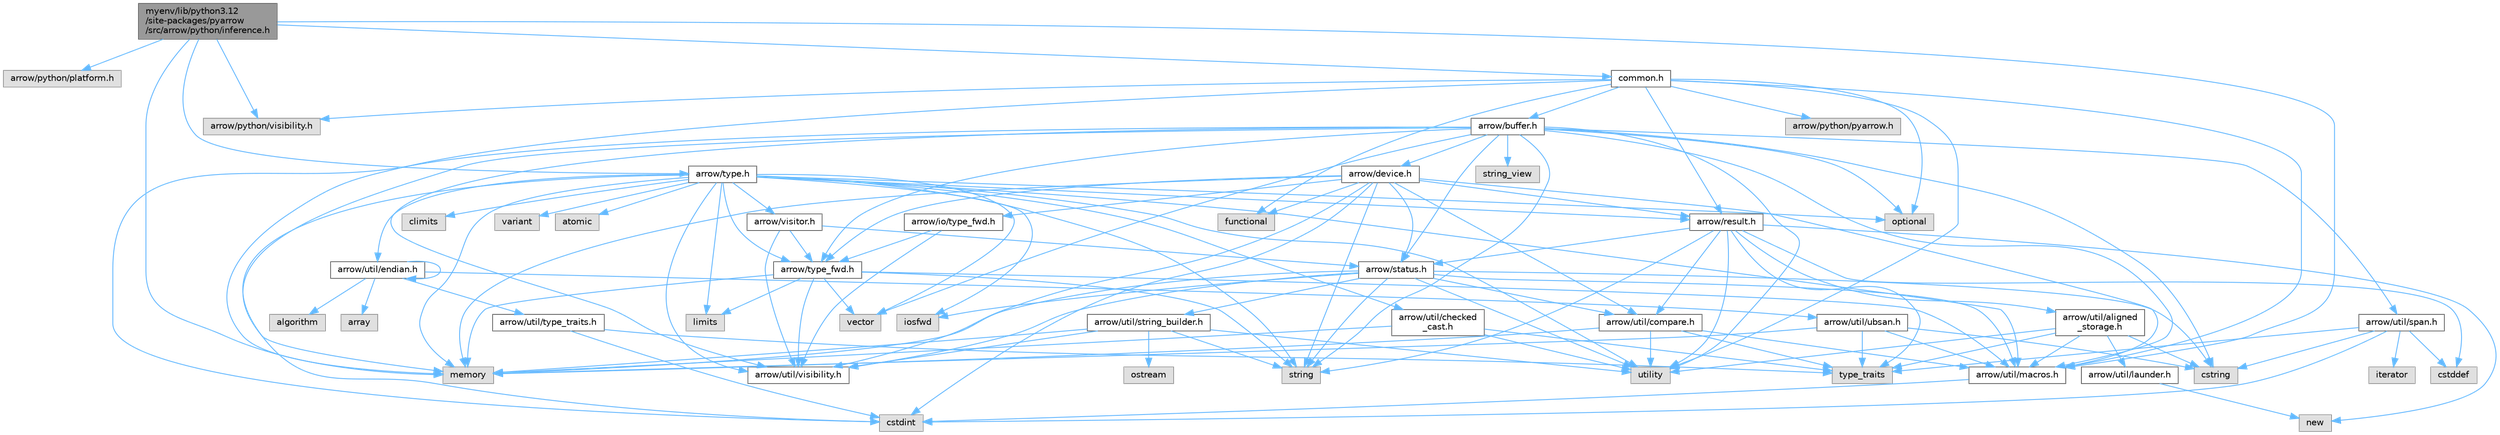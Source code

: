 digraph "myenv/lib/python3.12/site-packages/pyarrow/src/arrow/python/inference.h"
{
 // LATEX_PDF_SIZE
  bgcolor="transparent";
  edge [fontname=Helvetica,fontsize=10,labelfontname=Helvetica,labelfontsize=10];
  node [fontname=Helvetica,fontsize=10,shape=box,height=0.2,width=0.4];
  Node1 [id="Node000001",label="myenv/lib/python3.12\l/site-packages/pyarrow\l/src/arrow/python/inference.h",height=0.2,width=0.4,color="gray40", fillcolor="grey60", style="filled", fontcolor="black",tooltip=" "];
  Node1 -> Node2 [id="edge1_Node000001_Node000002",color="steelblue1",style="solid",tooltip=" "];
  Node2 [id="Node000002",label="arrow/python/platform.h",height=0.2,width=0.4,color="grey60", fillcolor="#E0E0E0", style="filled",tooltip=" "];
  Node1 -> Node3 [id="edge2_Node000001_Node000003",color="steelblue1",style="solid",tooltip=" "];
  Node3 [id="Node000003",label="memory",height=0.2,width=0.4,color="grey60", fillcolor="#E0E0E0", style="filled",tooltip=" "];
  Node1 -> Node4 [id="edge3_Node000001_Node000004",color="steelblue1",style="solid",tooltip=" "];
  Node4 [id="Node000004",label="arrow/python/visibility.h",height=0.2,width=0.4,color="grey60", fillcolor="#E0E0E0", style="filled",tooltip=" "];
  Node1 -> Node5 [id="edge4_Node000001_Node000005",color="steelblue1",style="solid",tooltip=" "];
  Node5 [id="Node000005",label="arrow/type.h",height=0.2,width=0.4,color="grey40", fillcolor="white", style="filled",URL="$type_8h.html",tooltip=" "];
  Node5 -> Node6 [id="edge5_Node000005_Node000006",color="steelblue1",style="solid",tooltip=" "];
  Node6 [id="Node000006",label="atomic",height=0.2,width=0.4,color="grey60", fillcolor="#E0E0E0", style="filled",tooltip=" "];
  Node5 -> Node7 [id="edge6_Node000005_Node000007",color="steelblue1",style="solid",tooltip=" "];
  Node7 [id="Node000007",label="climits",height=0.2,width=0.4,color="grey60", fillcolor="#E0E0E0", style="filled",tooltip=" "];
  Node5 -> Node8 [id="edge7_Node000005_Node000008",color="steelblue1",style="solid",tooltip=" "];
  Node8 [id="Node000008",label="cstdint",height=0.2,width=0.4,color="grey60", fillcolor="#E0E0E0", style="filled",tooltip=" "];
  Node5 -> Node9 [id="edge8_Node000005_Node000009",color="steelblue1",style="solid",tooltip=" "];
  Node9 [id="Node000009",label="iosfwd",height=0.2,width=0.4,color="grey60", fillcolor="#E0E0E0", style="filled",tooltip=" "];
  Node5 -> Node10 [id="edge9_Node000005_Node000010",color="steelblue1",style="solid",tooltip=" "];
  Node10 [id="Node000010",label="limits",height=0.2,width=0.4,color="grey60", fillcolor="#E0E0E0", style="filled",tooltip=" "];
  Node5 -> Node3 [id="edge10_Node000005_Node000003",color="steelblue1",style="solid",tooltip=" "];
  Node5 -> Node11 [id="edge11_Node000005_Node000011",color="steelblue1",style="solid",tooltip=" "];
  Node11 [id="Node000011",label="optional",height=0.2,width=0.4,color="grey60", fillcolor="#E0E0E0", style="filled",tooltip=" "];
  Node5 -> Node12 [id="edge12_Node000005_Node000012",color="steelblue1",style="solid",tooltip=" "];
  Node12 [id="Node000012",label="string",height=0.2,width=0.4,color="grey60", fillcolor="#E0E0E0", style="filled",tooltip=" "];
  Node5 -> Node13 [id="edge13_Node000005_Node000013",color="steelblue1",style="solid",tooltip=" "];
  Node13 [id="Node000013",label="utility",height=0.2,width=0.4,color="grey60", fillcolor="#E0E0E0", style="filled",tooltip=" "];
  Node5 -> Node14 [id="edge14_Node000005_Node000014",color="steelblue1",style="solid",tooltip=" "];
  Node14 [id="Node000014",label="variant",height=0.2,width=0.4,color="grey60", fillcolor="#E0E0E0", style="filled",tooltip=" "];
  Node5 -> Node15 [id="edge15_Node000005_Node000015",color="steelblue1",style="solid",tooltip=" "];
  Node15 [id="Node000015",label="vector",height=0.2,width=0.4,color="grey60", fillcolor="#E0E0E0", style="filled",tooltip=" "];
  Node5 -> Node16 [id="edge16_Node000005_Node000016",color="steelblue1",style="solid",tooltip=" "];
  Node16 [id="Node000016",label="arrow/result.h",height=0.2,width=0.4,color="grey40", fillcolor="white", style="filled",URL="$result_8h.html",tooltip=" "];
  Node16 -> Node17 [id="edge17_Node000016_Node000017",color="steelblue1",style="solid",tooltip=" "];
  Node17 [id="Node000017",label="cstddef",height=0.2,width=0.4,color="grey60", fillcolor="#E0E0E0", style="filled",tooltip=" "];
  Node16 -> Node18 [id="edge18_Node000016_Node000018",color="steelblue1",style="solid",tooltip=" "];
  Node18 [id="Node000018",label="new",height=0.2,width=0.4,color="grey60", fillcolor="#E0E0E0", style="filled",tooltip=" "];
  Node16 -> Node12 [id="edge19_Node000016_Node000012",color="steelblue1",style="solid",tooltip=" "];
  Node16 -> Node19 [id="edge20_Node000016_Node000019",color="steelblue1",style="solid",tooltip=" "];
  Node19 [id="Node000019",label="type_traits",height=0.2,width=0.4,color="grey60", fillcolor="#E0E0E0", style="filled",tooltip=" "];
  Node16 -> Node13 [id="edge21_Node000016_Node000013",color="steelblue1",style="solid",tooltip=" "];
  Node16 -> Node20 [id="edge22_Node000016_Node000020",color="steelblue1",style="solid",tooltip=" "];
  Node20 [id="Node000020",label="arrow/status.h",height=0.2,width=0.4,color="grey40", fillcolor="white", style="filled",URL="$status_8h.html",tooltip=" "];
  Node20 -> Node21 [id="edge23_Node000020_Node000021",color="steelblue1",style="solid",tooltip=" "];
  Node21 [id="Node000021",label="cstring",height=0.2,width=0.4,color="grey60", fillcolor="#E0E0E0", style="filled",tooltip=" "];
  Node20 -> Node9 [id="edge24_Node000020_Node000009",color="steelblue1",style="solid",tooltip=" "];
  Node20 -> Node3 [id="edge25_Node000020_Node000003",color="steelblue1",style="solid",tooltip=" "];
  Node20 -> Node12 [id="edge26_Node000020_Node000012",color="steelblue1",style="solid",tooltip=" "];
  Node20 -> Node13 [id="edge27_Node000020_Node000013",color="steelblue1",style="solid",tooltip=" "];
  Node20 -> Node22 [id="edge28_Node000020_Node000022",color="steelblue1",style="solid",tooltip=" "];
  Node22 [id="Node000022",label="arrow/util/compare.h",height=0.2,width=0.4,color="grey40", fillcolor="white", style="filled",URL="$util_2compare_8h.html",tooltip=" "];
  Node22 -> Node3 [id="edge29_Node000022_Node000003",color="steelblue1",style="solid",tooltip=" "];
  Node22 -> Node19 [id="edge30_Node000022_Node000019",color="steelblue1",style="solid",tooltip=" "];
  Node22 -> Node13 [id="edge31_Node000022_Node000013",color="steelblue1",style="solid",tooltip=" "];
  Node22 -> Node23 [id="edge32_Node000022_Node000023",color="steelblue1",style="solid",tooltip=" "];
  Node23 [id="Node000023",label="arrow/util/macros.h",height=0.2,width=0.4,color="grey40", fillcolor="white", style="filled",URL="$macros_8h.html",tooltip=" "];
  Node23 -> Node8 [id="edge33_Node000023_Node000008",color="steelblue1",style="solid",tooltip=" "];
  Node20 -> Node23 [id="edge34_Node000020_Node000023",color="steelblue1",style="solid",tooltip=" "];
  Node20 -> Node24 [id="edge35_Node000020_Node000024",color="steelblue1",style="solid",tooltip=" "];
  Node24 [id="Node000024",label="arrow/util/string_builder.h",height=0.2,width=0.4,color="grey40", fillcolor="white", style="filled",URL="$string__builder_8h.html",tooltip=" "];
  Node24 -> Node3 [id="edge36_Node000024_Node000003",color="steelblue1",style="solid",tooltip=" "];
  Node24 -> Node25 [id="edge37_Node000024_Node000025",color="steelblue1",style="solid",tooltip=" "];
  Node25 [id="Node000025",label="ostream",height=0.2,width=0.4,color="grey60", fillcolor="#E0E0E0", style="filled",tooltip=" "];
  Node24 -> Node12 [id="edge38_Node000024_Node000012",color="steelblue1",style="solid",tooltip=" "];
  Node24 -> Node13 [id="edge39_Node000024_Node000013",color="steelblue1",style="solid",tooltip=" "];
  Node24 -> Node26 [id="edge40_Node000024_Node000026",color="steelblue1",style="solid",tooltip=" "];
  Node26 [id="Node000026",label="arrow/util/visibility.h",height=0.2,width=0.4,color="grey40", fillcolor="white", style="filled",URL="$include_2arrow_2util_2visibility_8h.html",tooltip=" "];
  Node20 -> Node26 [id="edge41_Node000020_Node000026",color="steelblue1",style="solid",tooltip=" "];
  Node16 -> Node27 [id="edge42_Node000016_Node000027",color="steelblue1",style="solid",tooltip=" "];
  Node27 [id="Node000027",label="arrow/util/aligned\l_storage.h",height=0.2,width=0.4,color="grey40", fillcolor="white", style="filled",URL="$aligned__storage_8h.html",tooltip=" "];
  Node27 -> Node21 [id="edge43_Node000027_Node000021",color="steelblue1",style="solid",tooltip=" "];
  Node27 -> Node19 [id="edge44_Node000027_Node000019",color="steelblue1",style="solid",tooltip=" "];
  Node27 -> Node13 [id="edge45_Node000027_Node000013",color="steelblue1",style="solid",tooltip=" "];
  Node27 -> Node28 [id="edge46_Node000027_Node000028",color="steelblue1",style="solid",tooltip=" "];
  Node28 [id="Node000028",label="arrow/util/launder.h",height=0.2,width=0.4,color="grey40", fillcolor="white", style="filled",URL="$launder_8h.html",tooltip=" "];
  Node28 -> Node18 [id="edge47_Node000028_Node000018",color="steelblue1",style="solid",tooltip=" "];
  Node27 -> Node23 [id="edge48_Node000027_Node000023",color="steelblue1",style="solid",tooltip=" "];
  Node16 -> Node22 [id="edge49_Node000016_Node000022",color="steelblue1",style="solid",tooltip=" "];
  Node5 -> Node29 [id="edge50_Node000005_Node000029",color="steelblue1",style="solid",tooltip=" "];
  Node29 [id="Node000029",label="arrow/type_fwd.h",height=0.2,width=0.4,color="grey40", fillcolor="white", style="filled",URL="$arrow_2type__fwd_8h.html",tooltip=" "];
  Node29 -> Node10 [id="edge51_Node000029_Node000010",color="steelblue1",style="solid",tooltip=" "];
  Node29 -> Node3 [id="edge52_Node000029_Node000003",color="steelblue1",style="solid",tooltip=" "];
  Node29 -> Node12 [id="edge53_Node000029_Node000012",color="steelblue1",style="solid",tooltip=" "];
  Node29 -> Node15 [id="edge54_Node000029_Node000015",color="steelblue1",style="solid",tooltip=" "];
  Node29 -> Node23 [id="edge55_Node000029_Node000023",color="steelblue1",style="solid",tooltip=" "];
  Node29 -> Node26 [id="edge56_Node000029_Node000026",color="steelblue1",style="solid",tooltip=" "];
  Node5 -> Node30 [id="edge57_Node000005_Node000030",color="steelblue1",style="solid",tooltip=" "];
  Node30 [id="Node000030",label="arrow/util/checked\l_cast.h",height=0.2,width=0.4,color="grey40", fillcolor="white", style="filled",URL="$checked__cast_8h.html",tooltip=" "];
  Node30 -> Node3 [id="edge58_Node000030_Node000003",color="steelblue1",style="solid",tooltip=" "];
  Node30 -> Node19 [id="edge59_Node000030_Node000019",color="steelblue1",style="solid",tooltip=" "];
  Node30 -> Node13 [id="edge60_Node000030_Node000013",color="steelblue1",style="solid",tooltip=" "];
  Node5 -> Node31 [id="edge61_Node000005_Node000031",color="steelblue1",style="solid",tooltip=" "];
  Node31 [id="Node000031",label="arrow/util/endian.h",height=0.2,width=0.4,color="grey40", fillcolor="white", style="filled",URL="$endian_8h.html",tooltip=" "];
  Node31 -> Node31 [id="edge62_Node000031_Node000031",color="steelblue1",style="solid",tooltip=" "];
  Node31 -> Node32 [id="edge63_Node000031_Node000032",color="steelblue1",style="solid",tooltip=" "];
  Node32 [id="Node000032",label="algorithm",height=0.2,width=0.4,color="grey60", fillcolor="#E0E0E0", style="filled",tooltip=" "];
  Node31 -> Node33 [id="edge64_Node000031_Node000033",color="steelblue1",style="solid",tooltip=" "];
  Node33 [id="Node000033",label="array",height=0.2,width=0.4,color="grey60", fillcolor="#E0E0E0", style="filled",tooltip=" "];
  Node31 -> Node34 [id="edge65_Node000031_Node000034",color="steelblue1",style="solid",tooltip=" "];
  Node34 [id="Node000034",label="arrow/util/type_traits.h",height=0.2,width=0.4,color="grey40", fillcolor="white", style="filled",URL="$include_2arrow_2util_2type__traits_8h.html",tooltip=" "];
  Node34 -> Node8 [id="edge66_Node000034_Node000008",color="steelblue1",style="solid",tooltip=" "];
  Node34 -> Node19 [id="edge67_Node000034_Node000019",color="steelblue1",style="solid",tooltip=" "];
  Node31 -> Node35 [id="edge68_Node000031_Node000035",color="steelblue1",style="solid",tooltip=" "];
  Node35 [id="Node000035",label="arrow/util/ubsan.h",height=0.2,width=0.4,color="grey40", fillcolor="white", style="filled",URL="$ubsan_8h.html",tooltip=" "];
  Node35 -> Node21 [id="edge69_Node000035_Node000021",color="steelblue1",style="solid",tooltip=" "];
  Node35 -> Node3 [id="edge70_Node000035_Node000003",color="steelblue1",style="solid",tooltip=" "];
  Node35 -> Node19 [id="edge71_Node000035_Node000019",color="steelblue1",style="solid",tooltip=" "];
  Node35 -> Node23 [id="edge72_Node000035_Node000023",color="steelblue1",style="solid",tooltip=" "];
  Node5 -> Node23 [id="edge73_Node000005_Node000023",color="steelblue1",style="solid",tooltip=" "];
  Node5 -> Node26 [id="edge74_Node000005_Node000026",color="steelblue1",style="solid",tooltip=" "];
  Node5 -> Node36 [id="edge75_Node000005_Node000036",color="steelblue1",style="solid",tooltip=" "];
  Node36 [id="Node000036",label="arrow/visitor.h",height=0.2,width=0.4,color="grey40", fillcolor="white", style="filled",URL="$visitor_8h.html",tooltip=" "];
  Node36 -> Node20 [id="edge76_Node000036_Node000020",color="steelblue1",style="solid",tooltip=" "];
  Node36 -> Node29 [id="edge77_Node000036_Node000029",color="steelblue1",style="solid",tooltip=" "];
  Node36 -> Node26 [id="edge78_Node000036_Node000026",color="steelblue1",style="solid",tooltip=" "];
  Node1 -> Node23 [id="edge79_Node000001_Node000023",color="steelblue1",style="solid",tooltip=" "];
  Node1 -> Node37 [id="edge80_Node000001_Node000037",color="steelblue1",style="solid",tooltip=" "];
  Node37 [id="Node000037",label="common.h",height=0.2,width=0.4,color="grey40", fillcolor="white", style="filled",URL="$src_2arrow_2python_2common_8h.html",tooltip=" "];
  Node37 -> Node38 [id="edge81_Node000037_Node000038",color="steelblue1",style="solid",tooltip=" "];
  Node38 [id="Node000038",label="functional",height=0.2,width=0.4,color="grey60", fillcolor="#E0E0E0", style="filled",tooltip=" "];
  Node37 -> Node3 [id="edge82_Node000037_Node000003",color="steelblue1",style="solid",tooltip=" "];
  Node37 -> Node11 [id="edge83_Node000037_Node000011",color="steelblue1",style="solid",tooltip=" "];
  Node37 -> Node13 [id="edge84_Node000037_Node000013",color="steelblue1",style="solid",tooltip=" "];
  Node37 -> Node39 [id="edge85_Node000037_Node000039",color="steelblue1",style="solid",tooltip=" "];
  Node39 [id="Node000039",label="arrow/buffer.h",height=0.2,width=0.4,color="grey40", fillcolor="white", style="filled",URL="$buffer_8h.html",tooltip=" "];
  Node39 -> Node8 [id="edge86_Node000039_Node000008",color="steelblue1",style="solid",tooltip=" "];
  Node39 -> Node21 [id="edge87_Node000039_Node000021",color="steelblue1",style="solid",tooltip=" "];
  Node39 -> Node3 [id="edge88_Node000039_Node000003",color="steelblue1",style="solid",tooltip=" "];
  Node39 -> Node11 [id="edge89_Node000039_Node000011",color="steelblue1",style="solid",tooltip=" "];
  Node39 -> Node12 [id="edge90_Node000039_Node000012",color="steelblue1",style="solid",tooltip=" "];
  Node39 -> Node40 [id="edge91_Node000039_Node000040",color="steelblue1",style="solid",tooltip=" "];
  Node40 [id="Node000040",label="string_view",height=0.2,width=0.4,color="grey60", fillcolor="#E0E0E0", style="filled",tooltip=" "];
  Node39 -> Node13 [id="edge92_Node000039_Node000013",color="steelblue1",style="solid",tooltip=" "];
  Node39 -> Node15 [id="edge93_Node000039_Node000015",color="steelblue1",style="solid",tooltip=" "];
  Node39 -> Node41 [id="edge94_Node000039_Node000041",color="steelblue1",style="solid",tooltip=" "];
  Node41 [id="Node000041",label="arrow/device.h",height=0.2,width=0.4,color="grey40", fillcolor="white", style="filled",URL="$device_8h.html",tooltip=" "];
  Node41 -> Node8 [id="edge95_Node000041_Node000008",color="steelblue1",style="solid",tooltip=" "];
  Node41 -> Node38 [id="edge96_Node000041_Node000038",color="steelblue1",style="solid",tooltip=" "];
  Node41 -> Node3 [id="edge97_Node000041_Node000003",color="steelblue1",style="solid",tooltip=" "];
  Node41 -> Node12 [id="edge98_Node000041_Node000012",color="steelblue1",style="solid",tooltip=" "];
  Node41 -> Node42 [id="edge99_Node000041_Node000042",color="steelblue1",style="solid",tooltip=" "];
  Node42 [id="Node000042",label="arrow/io/type_fwd.h",height=0.2,width=0.4,color="grey40", fillcolor="white", style="filled",URL="$arrow_2io_2type__fwd_8h.html",tooltip=" "];
  Node42 -> Node29 [id="edge100_Node000042_Node000029",color="steelblue1",style="solid",tooltip=" "];
  Node42 -> Node26 [id="edge101_Node000042_Node000026",color="steelblue1",style="solid",tooltip=" "];
  Node41 -> Node16 [id="edge102_Node000041_Node000016",color="steelblue1",style="solid",tooltip=" "];
  Node41 -> Node20 [id="edge103_Node000041_Node000020",color="steelblue1",style="solid",tooltip=" "];
  Node41 -> Node29 [id="edge104_Node000041_Node000029",color="steelblue1",style="solid",tooltip=" "];
  Node41 -> Node22 [id="edge105_Node000041_Node000022",color="steelblue1",style="solid",tooltip=" "];
  Node41 -> Node23 [id="edge106_Node000041_Node000023",color="steelblue1",style="solid",tooltip=" "];
  Node41 -> Node26 [id="edge107_Node000041_Node000026",color="steelblue1",style="solid",tooltip=" "];
  Node39 -> Node20 [id="edge108_Node000039_Node000020",color="steelblue1",style="solid",tooltip=" "];
  Node39 -> Node29 [id="edge109_Node000039_Node000029",color="steelblue1",style="solid",tooltip=" "];
  Node39 -> Node23 [id="edge110_Node000039_Node000023",color="steelblue1",style="solid",tooltip=" "];
  Node39 -> Node43 [id="edge111_Node000039_Node000043",color="steelblue1",style="solid",tooltip=" "];
  Node43 [id="Node000043",label="arrow/util/span.h",height=0.2,width=0.4,color="grey40", fillcolor="white", style="filled",URL="$span_8h.html",tooltip=" "];
  Node43 -> Node17 [id="edge112_Node000043_Node000017",color="steelblue1",style="solid",tooltip=" "];
  Node43 -> Node8 [id="edge113_Node000043_Node000008",color="steelblue1",style="solid",tooltip=" "];
  Node43 -> Node21 [id="edge114_Node000043_Node000021",color="steelblue1",style="solid",tooltip=" "];
  Node43 -> Node44 [id="edge115_Node000043_Node000044",color="steelblue1",style="solid",tooltip=" "];
  Node44 [id="Node000044",label="iterator",height=0.2,width=0.4,color="grey60", fillcolor="#E0E0E0", style="filled",tooltip=" "];
  Node43 -> Node19 [id="edge116_Node000043_Node000019",color="steelblue1",style="solid",tooltip=" "];
  Node39 -> Node26 [id="edge117_Node000039_Node000026",color="steelblue1",style="solid",tooltip=" "];
  Node37 -> Node45 [id="edge118_Node000037_Node000045",color="steelblue1",style="solid",tooltip=" "];
  Node45 [id="Node000045",label="arrow/python/pyarrow.h",height=0.2,width=0.4,color="grey60", fillcolor="#E0E0E0", style="filled",tooltip=" "];
  Node37 -> Node4 [id="edge119_Node000037_Node000004",color="steelblue1",style="solid",tooltip=" "];
  Node37 -> Node16 [id="edge120_Node000037_Node000016",color="steelblue1",style="solid",tooltip=" "];
  Node37 -> Node23 [id="edge121_Node000037_Node000023",color="steelblue1",style="solid",tooltip=" "];
}
